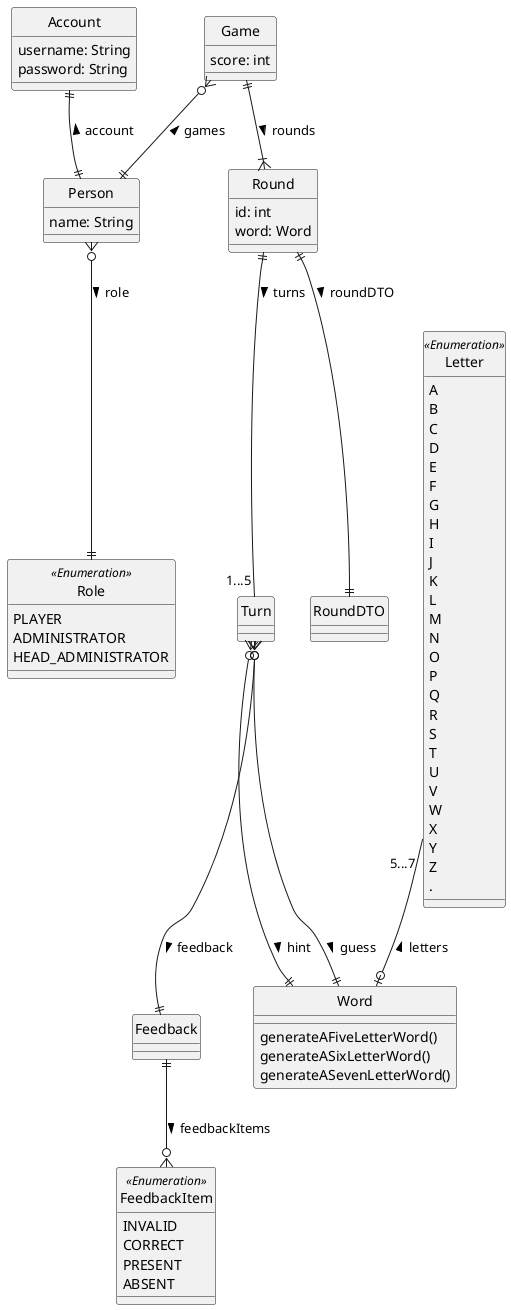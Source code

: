 @startuml
hide circle

Class Account {
    username: String
    password: String
}

Class Person {
    name: String
}

Class Game {
    score: int
}

Class Round {
    id: int
    word: Word
}

class Turn {
}

class RoundDTO {
}

enum Role <<Enumeration>> {
    PLAYER
    ADMINISTRATOR
    HEAD_ADMINISTRATOR
}

enum FeedbackItem <<Enumeration>> {
    INVALID
    CORRECT
    PRESENT
    ABSENT
}

Class Feedback {
}

enum Letter <<Enumeration>> {
    A
    B
    C
    D
    E
    F
    G
    H
    I
    J
    K
    L
    M
    N
    O
    P
    Q
    R
    S
    T
    U
    V
    W
    X
    Y
    Z
    .
}

Class Word {
    generateAFiveLetterWord()
    generateASixLetterWord()
    generateASevenLetterWord()
}

Person }o--|| Role : role >
Account ||--|| Person : account <
Game }o--|| Person : games <
Game ||--|{ Round : rounds >
Round ||--|| RoundDTO : roundDTO >
Feedback ||--o{ FeedbackItem : feedbackItems >
Letter "5...7" --o| Word: letters <
Turn }o--|| Word : hint >
Turn }o--|| Word : guess >
Turn }o--|| Feedback : feedback >
Round ||-- "1...5" Turn : turns >
@enduml